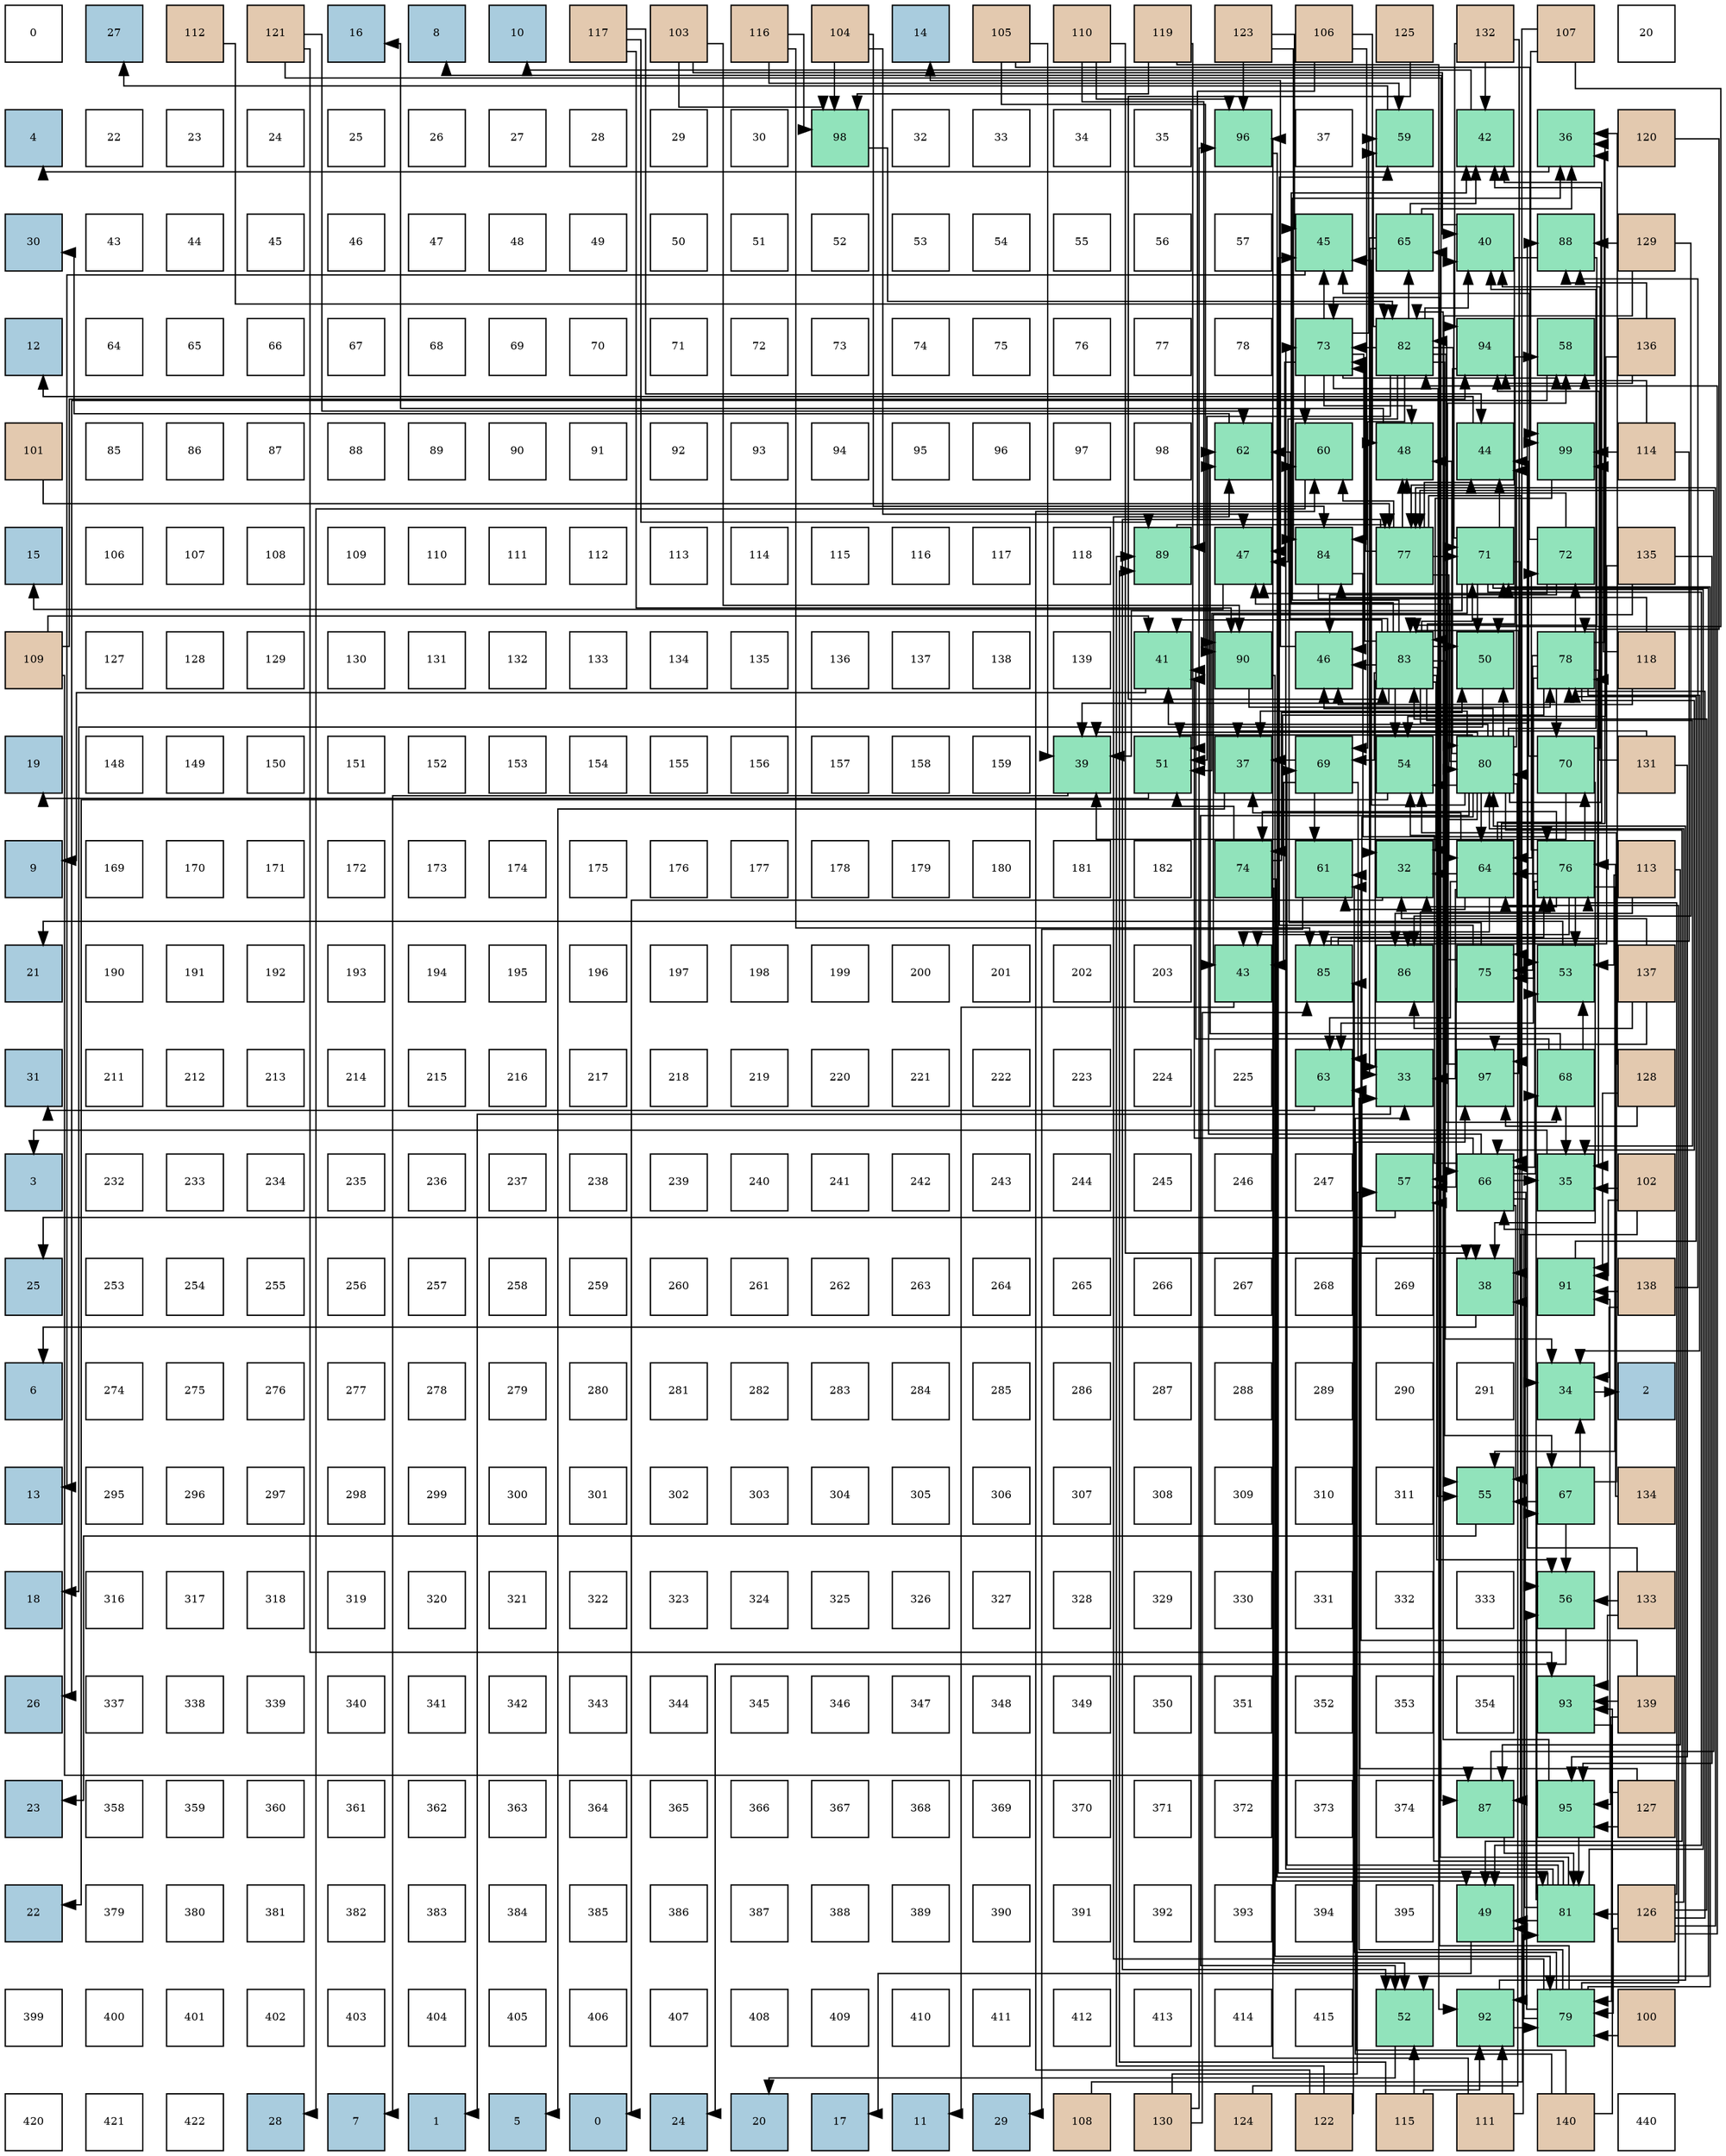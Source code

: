 digraph layout{
 rankdir=TB;
 splines=ortho;
 node [style=filled shape=square fixedsize=true width=0.6];
0[label="0", fontsize=8, fillcolor="#ffffff"];
1[label="27", fontsize=8, fillcolor="#a9ccde"];
2[label="112", fontsize=8, fillcolor="#e3c9af"];
3[label="121", fontsize=8, fillcolor="#e3c9af"];
4[label="16", fontsize=8, fillcolor="#a9ccde"];
5[label="8", fontsize=8, fillcolor="#a9ccde"];
6[label="10", fontsize=8, fillcolor="#a9ccde"];
7[label="117", fontsize=8, fillcolor="#e3c9af"];
8[label="103", fontsize=8, fillcolor="#e3c9af"];
9[label="116", fontsize=8, fillcolor="#e3c9af"];
10[label="104", fontsize=8, fillcolor="#e3c9af"];
11[label="14", fontsize=8, fillcolor="#a9ccde"];
12[label="105", fontsize=8, fillcolor="#e3c9af"];
13[label="110", fontsize=8, fillcolor="#e3c9af"];
14[label="119", fontsize=8, fillcolor="#e3c9af"];
15[label="123", fontsize=8, fillcolor="#e3c9af"];
16[label="106", fontsize=8, fillcolor="#e3c9af"];
17[label="125", fontsize=8, fillcolor="#e3c9af"];
18[label="132", fontsize=8, fillcolor="#e3c9af"];
19[label="107", fontsize=8, fillcolor="#e3c9af"];
20[label="20", fontsize=8, fillcolor="#ffffff"];
21[label="4", fontsize=8, fillcolor="#a9ccde"];
22[label="22", fontsize=8, fillcolor="#ffffff"];
23[label="23", fontsize=8, fillcolor="#ffffff"];
24[label="24", fontsize=8, fillcolor="#ffffff"];
25[label="25", fontsize=8, fillcolor="#ffffff"];
26[label="26", fontsize=8, fillcolor="#ffffff"];
27[label="27", fontsize=8, fillcolor="#ffffff"];
28[label="28", fontsize=8, fillcolor="#ffffff"];
29[label="29", fontsize=8, fillcolor="#ffffff"];
30[label="30", fontsize=8, fillcolor="#ffffff"];
31[label="98", fontsize=8, fillcolor="#91e3bb"];
32[label="32", fontsize=8, fillcolor="#ffffff"];
33[label="33", fontsize=8, fillcolor="#ffffff"];
34[label="34", fontsize=8, fillcolor="#ffffff"];
35[label="35", fontsize=8, fillcolor="#ffffff"];
36[label="96", fontsize=8, fillcolor="#91e3bb"];
37[label="37", fontsize=8, fillcolor="#ffffff"];
38[label="59", fontsize=8, fillcolor="#91e3bb"];
39[label="42", fontsize=8, fillcolor="#91e3bb"];
40[label="36", fontsize=8, fillcolor="#91e3bb"];
41[label="120", fontsize=8, fillcolor="#e3c9af"];
42[label="30", fontsize=8, fillcolor="#a9ccde"];
43[label="43", fontsize=8, fillcolor="#ffffff"];
44[label="44", fontsize=8, fillcolor="#ffffff"];
45[label="45", fontsize=8, fillcolor="#ffffff"];
46[label="46", fontsize=8, fillcolor="#ffffff"];
47[label="47", fontsize=8, fillcolor="#ffffff"];
48[label="48", fontsize=8, fillcolor="#ffffff"];
49[label="49", fontsize=8, fillcolor="#ffffff"];
50[label="50", fontsize=8, fillcolor="#ffffff"];
51[label="51", fontsize=8, fillcolor="#ffffff"];
52[label="52", fontsize=8, fillcolor="#ffffff"];
53[label="53", fontsize=8, fillcolor="#ffffff"];
54[label="54", fontsize=8, fillcolor="#ffffff"];
55[label="55", fontsize=8, fillcolor="#ffffff"];
56[label="56", fontsize=8, fillcolor="#ffffff"];
57[label="57", fontsize=8, fillcolor="#ffffff"];
58[label="45", fontsize=8, fillcolor="#91e3bb"];
59[label="65", fontsize=8, fillcolor="#91e3bb"];
60[label="40", fontsize=8, fillcolor="#91e3bb"];
61[label="88", fontsize=8, fillcolor="#91e3bb"];
62[label="129", fontsize=8, fillcolor="#e3c9af"];
63[label="12", fontsize=8, fillcolor="#a9ccde"];
64[label="64", fontsize=8, fillcolor="#ffffff"];
65[label="65", fontsize=8, fillcolor="#ffffff"];
66[label="66", fontsize=8, fillcolor="#ffffff"];
67[label="67", fontsize=8, fillcolor="#ffffff"];
68[label="68", fontsize=8, fillcolor="#ffffff"];
69[label="69", fontsize=8, fillcolor="#ffffff"];
70[label="70", fontsize=8, fillcolor="#ffffff"];
71[label="71", fontsize=8, fillcolor="#ffffff"];
72[label="72", fontsize=8, fillcolor="#ffffff"];
73[label="73", fontsize=8, fillcolor="#ffffff"];
74[label="74", fontsize=8, fillcolor="#ffffff"];
75[label="75", fontsize=8, fillcolor="#ffffff"];
76[label="76", fontsize=8, fillcolor="#ffffff"];
77[label="77", fontsize=8, fillcolor="#ffffff"];
78[label="78", fontsize=8, fillcolor="#ffffff"];
79[label="73", fontsize=8, fillcolor="#91e3bb"];
80[label="82", fontsize=8, fillcolor="#91e3bb"];
81[label="94", fontsize=8, fillcolor="#91e3bb"];
82[label="58", fontsize=8, fillcolor="#91e3bb"];
83[label="136", fontsize=8, fillcolor="#e3c9af"];
84[label="101", fontsize=8, fillcolor="#e3c9af"];
85[label="85", fontsize=8, fillcolor="#ffffff"];
86[label="86", fontsize=8, fillcolor="#ffffff"];
87[label="87", fontsize=8, fillcolor="#ffffff"];
88[label="88", fontsize=8, fillcolor="#ffffff"];
89[label="89", fontsize=8, fillcolor="#ffffff"];
90[label="90", fontsize=8, fillcolor="#ffffff"];
91[label="91", fontsize=8, fillcolor="#ffffff"];
92[label="92", fontsize=8, fillcolor="#ffffff"];
93[label="93", fontsize=8, fillcolor="#ffffff"];
94[label="94", fontsize=8, fillcolor="#ffffff"];
95[label="95", fontsize=8, fillcolor="#ffffff"];
96[label="96", fontsize=8, fillcolor="#ffffff"];
97[label="97", fontsize=8, fillcolor="#ffffff"];
98[label="98", fontsize=8, fillcolor="#ffffff"];
99[label="62", fontsize=8, fillcolor="#91e3bb"];
100[label="60", fontsize=8, fillcolor="#91e3bb"];
101[label="48", fontsize=8, fillcolor="#91e3bb"];
102[label="44", fontsize=8, fillcolor="#91e3bb"];
103[label="99", fontsize=8, fillcolor="#91e3bb"];
104[label="114", fontsize=8, fillcolor="#e3c9af"];
105[label="15", fontsize=8, fillcolor="#a9ccde"];
106[label="106", fontsize=8, fillcolor="#ffffff"];
107[label="107", fontsize=8, fillcolor="#ffffff"];
108[label="108", fontsize=8, fillcolor="#ffffff"];
109[label="109", fontsize=8, fillcolor="#ffffff"];
110[label="110", fontsize=8, fillcolor="#ffffff"];
111[label="111", fontsize=8, fillcolor="#ffffff"];
112[label="112", fontsize=8, fillcolor="#ffffff"];
113[label="113", fontsize=8, fillcolor="#ffffff"];
114[label="114", fontsize=8, fillcolor="#ffffff"];
115[label="115", fontsize=8, fillcolor="#ffffff"];
116[label="116", fontsize=8, fillcolor="#ffffff"];
117[label="117", fontsize=8, fillcolor="#ffffff"];
118[label="118", fontsize=8, fillcolor="#ffffff"];
119[label="89", fontsize=8, fillcolor="#91e3bb"];
120[label="47", fontsize=8, fillcolor="#91e3bb"];
121[label="84", fontsize=8, fillcolor="#91e3bb"];
122[label="77", fontsize=8, fillcolor="#91e3bb"];
123[label="71", fontsize=8, fillcolor="#91e3bb"];
124[label="72", fontsize=8, fillcolor="#91e3bb"];
125[label="135", fontsize=8, fillcolor="#e3c9af"];
126[label="109", fontsize=8, fillcolor="#e3c9af"];
127[label="127", fontsize=8, fillcolor="#ffffff"];
128[label="128", fontsize=8, fillcolor="#ffffff"];
129[label="129", fontsize=8, fillcolor="#ffffff"];
130[label="130", fontsize=8, fillcolor="#ffffff"];
131[label="131", fontsize=8, fillcolor="#ffffff"];
132[label="132", fontsize=8, fillcolor="#ffffff"];
133[label="133", fontsize=8, fillcolor="#ffffff"];
134[label="134", fontsize=8, fillcolor="#ffffff"];
135[label="135", fontsize=8, fillcolor="#ffffff"];
136[label="136", fontsize=8, fillcolor="#ffffff"];
137[label="137", fontsize=8, fillcolor="#ffffff"];
138[label="138", fontsize=8, fillcolor="#ffffff"];
139[label="139", fontsize=8, fillcolor="#ffffff"];
140[label="41", fontsize=8, fillcolor="#91e3bb"];
141[label="90", fontsize=8, fillcolor="#91e3bb"];
142[label="46", fontsize=8, fillcolor="#91e3bb"];
143[label="83", fontsize=8, fillcolor="#91e3bb"];
144[label="50", fontsize=8, fillcolor="#91e3bb"];
145[label="78", fontsize=8, fillcolor="#91e3bb"];
146[label="118", fontsize=8, fillcolor="#e3c9af"];
147[label="19", fontsize=8, fillcolor="#a9ccde"];
148[label="148", fontsize=8, fillcolor="#ffffff"];
149[label="149", fontsize=8, fillcolor="#ffffff"];
150[label="150", fontsize=8, fillcolor="#ffffff"];
151[label="151", fontsize=8, fillcolor="#ffffff"];
152[label="152", fontsize=8, fillcolor="#ffffff"];
153[label="153", fontsize=8, fillcolor="#ffffff"];
154[label="154", fontsize=8, fillcolor="#ffffff"];
155[label="155", fontsize=8, fillcolor="#ffffff"];
156[label="156", fontsize=8, fillcolor="#ffffff"];
157[label="157", fontsize=8, fillcolor="#ffffff"];
158[label="158", fontsize=8, fillcolor="#ffffff"];
159[label="159", fontsize=8, fillcolor="#ffffff"];
160[label="39", fontsize=8, fillcolor="#91e3bb"];
161[label="51", fontsize=8, fillcolor="#91e3bb"];
162[label="37", fontsize=8, fillcolor="#91e3bb"];
163[label="69", fontsize=8, fillcolor="#91e3bb"];
164[label="54", fontsize=8, fillcolor="#91e3bb"];
165[label="80", fontsize=8, fillcolor="#91e3bb"];
166[label="70", fontsize=8, fillcolor="#91e3bb"];
167[label="131", fontsize=8, fillcolor="#e3c9af"];
168[label="9", fontsize=8, fillcolor="#a9ccde"];
169[label="169", fontsize=8, fillcolor="#ffffff"];
170[label="170", fontsize=8, fillcolor="#ffffff"];
171[label="171", fontsize=8, fillcolor="#ffffff"];
172[label="172", fontsize=8, fillcolor="#ffffff"];
173[label="173", fontsize=8, fillcolor="#ffffff"];
174[label="174", fontsize=8, fillcolor="#ffffff"];
175[label="175", fontsize=8, fillcolor="#ffffff"];
176[label="176", fontsize=8, fillcolor="#ffffff"];
177[label="177", fontsize=8, fillcolor="#ffffff"];
178[label="178", fontsize=8, fillcolor="#ffffff"];
179[label="179", fontsize=8, fillcolor="#ffffff"];
180[label="180", fontsize=8, fillcolor="#ffffff"];
181[label="181", fontsize=8, fillcolor="#ffffff"];
182[label="182", fontsize=8, fillcolor="#ffffff"];
183[label="74", fontsize=8, fillcolor="#91e3bb"];
184[label="61", fontsize=8, fillcolor="#91e3bb"];
185[label="32", fontsize=8, fillcolor="#91e3bb"];
186[label="64", fontsize=8, fillcolor="#91e3bb"];
187[label="76", fontsize=8, fillcolor="#91e3bb"];
188[label="113", fontsize=8, fillcolor="#e3c9af"];
189[label="21", fontsize=8, fillcolor="#a9ccde"];
190[label="190", fontsize=8, fillcolor="#ffffff"];
191[label="191", fontsize=8, fillcolor="#ffffff"];
192[label="192", fontsize=8, fillcolor="#ffffff"];
193[label="193", fontsize=8, fillcolor="#ffffff"];
194[label="194", fontsize=8, fillcolor="#ffffff"];
195[label="195", fontsize=8, fillcolor="#ffffff"];
196[label="196", fontsize=8, fillcolor="#ffffff"];
197[label="197", fontsize=8, fillcolor="#ffffff"];
198[label="198", fontsize=8, fillcolor="#ffffff"];
199[label="199", fontsize=8, fillcolor="#ffffff"];
200[label="200", fontsize=8, fillcolor="#ffffff"];
201[label="201", fontsize=8, fillcolor="#ffffff"];
202[label="202", fontsize=8, fillcolor="#ffffff"];
203[label="203", fontsize=8, fillcolor="#ffffff"];
204[label="43", fontsize=8, fillcolor="#91e3bb"];
205[label="85", fontsize=8, fillcolor="#91e3bb"];
206[label="86", fontsize=8, fillcolor="#91e3bb"];
207[label="75", fontsize=8, fillcolor="#91e3bb"];
208[label="53", fontsize=8, fillcolor="#91e3bb"];
209[label="137", fontsize=8, fillcolor="#e3c9af"];
210[label="31", fontsize=8, fillcolor="#a9ccde"];
211[label="211", fontsize=8, fillcolor="#ffffff"];
212[label="212", fontsize=8, fillcolor="#ffffff"];
213[label="213", fontsize=8, fillcolor="#ffffff"];
214[label="214", fontsize=8, fillcolor="#ffffff"];
215[label="215", fontsize=8, fillcolor="#ffffff"];
216[label="216", fontsize=8, fillcolor="#ffffff"];
217[label="217", fontsize=8, fillcolor="#ffffff"];
218[label="218", fontsize=8, fillcolor="#ffffff"];
219[label="219", fontsize=8, fillcolor="#ffffff"];
220[label="220", fontsize=8, fillcolor="#ffffff"];
221[label="221", fontsize=8, fillcolor="#ffffff"];
222[label="222", fontsize=8, fillcolor="#ffffff"];
223[label="223", fontsize=8, fillcolor="#ffffff"];
224[label="224", fontsize=8, fillcolor="#ffffff"];
225[label="225", fontsize=8, fillcolor="#ffffff"];
226[label="63", fontsize=8, fillcolor="#91e3bb"];
227[label="33", fontsize=8, fillcolor="#91e3bb"];
228[label="97", fontsize=8, fillcolor="#91e3bb"];
229[label="68", fontsize=8, fillcolor="#91e3bb"];
230[label="128", fontsize=8, fillcolor="#e3c9af"];
231[label="3", fontsize=8, fillcolor="#a9ccde"];
232[label="232", fontsize=8, fillcolor="#ffffff"];
233[label="233", fontsize=8, fillcolor="#ffffff"];
234[label="234", fontsize=8, fillcolor="#ffffff"];
235[label="235", fontsize=8, fillcolor="#ffffff"];
236[label="236", fontsize=8, fillcolor="#ffffff"];
237[label="237", fontsize=8, fillcolor="#ffffff"];
238[label="238", fontsize=8, fillcolor="#ffffff"];
239[label="239", fontsize=8, fillcolor="#ffffff"];
240[label="240", fontsize=8, fillcolor="#ffffff"];
241[label="241", fontsize=8, fillcolor="#ffffff"];
242[label="242", fontsize=8, fillcolor="#ffffff"];
243[label="243", fontsize=8, fillcolor="#ffffff"];
244[label="244", fontsize=8, fillcolor="#ffffff"];
245[label="245", fontsize=8, fillcolor="#ffffff"];
246[label="246", fontsize=8, fillcolor="#ffffff"];
247[label="247", fontsize=8, fillcolor="#ffffff"];
248[label="57", fontsize=8, fillcolor="#91e3bb"];
249[label="66", fontsize=8, fillcolor="#91e3bb"];
250[label="35", fontsize=8, fillcolor="#91e3bb"];
251[label="102", fontsize=8, fillcolor="#e3c9af"];
252[label="25", fontsize=8, fillcolor="#a9ccde"];
253[label="253", fontsize=8, fillcolor="#ffffff"];
254[label="254", fontsize=8, fillcolor="#ffffff"];
255[label="255", fontsize=8, fillcolor="#ffffff"];
256[label="256", fontsize=8, fillcolor="#ffffff"];
257[label="257", fontsize=8, fillcolor="#ffffff"];
258[label="258", fontsize=8, fillcolor="#ffffff"];
259[label="259", fontsize=8, fillcolor="#ffffff"];
260[label="260", fontsize=8, fillcolor="#ffffff"];
261[label="261", fontsize=8, fillcolor="#ffffff"];
262[label="262", fontsize=8, fillcolor="#ffffff"];
263[label="263", fontsize=8, fillcolor="#ffffff"];
264[label="264", fontsize=8, fillcolor="#ffffff"];
265[label="265", fontsize=8, fillcolor="#ffffff"];
266[label="266", fontsize=8, fillcolor="#ffffff"];
267[label="267", fontsize=8, fillcolor="#ffffff"];
268[label="268", fontsize=8, fillcolor="#ffffff"];
269[label="269", fontsize=8, fillcolor="#ffffff"];
270[label="38", fontsize=8, fillcolor="#91e3bb"];
271[label="91", fontsize=8, fillcolor="#91e3bb"];
272[label="138", fontsize=8, fillcolor="#e3c9af"];
273[label="6", fontsize=8, fillcolor="#a9ccde"];
274[label="274", fontsize=8, fillcolor="#ffffff"];
275[label="275", fontsize=8, fillcolor="#ffffff"];
276[label="276", fontsize=8, fillcolor="#ffffff"];
277[label="277", fontsize=8, fillcolor="#ffffff"];
278[label="278", fontsize=8, fillcolor="#ffffff"];
279[label="279", fontsize=8, fillcolor="#ffffff"];
280[label="280", fontsize=8, fillcolor="#ffffff"];
281[label="281", fontsize=8, fillcolor="#ffffff"];
282[label="282", fontsize=8, fillcolor="#ffffff"];
283[label="283", fontsize=8, fillcolor="#ffffff"];
284[label="284", fontsize=8, fillcolor="#ffffff"];
285[label="285", fontsize=8, fillcolor="#ffffff"];
286[label="286", fontsize=8, fillcolor="#ffffff"];
287[label="287", fontsize=8, fillcolor="#ffffff"];
288[label="288", fontsize=8, fillcolor="#ffffff"];
289[label="289", fontsize=8, fillcolor="#ffffff"];
290[label="290", fontsize=8, fillcolor="#ffffff"];
291[label="291", fontsize=8, fillcolor="#ffffff"];
292[label="34", fontsize=8, fillcolor="#91e3bb"];
293[label="2", fontsize=8, fillcolor="#a9ccde"];
294[label="13", fontsize=8, fillcolor="#a9ccde"];
295[label="295", fontsize=8, fillcolor="#ffffff"];
296[label="296", fontsize=8, fillcolor="#ffffff"];
297[label="297", fontsize=8, fillcolor="#ffffff"];
298[label="298", fontsize=8, fillcolor="#ffffff"];
299[label="299", fontsize=8, fillcolor="#ffffff"];
300[label="300", fontsize=8, fillcolor="#ffffff"];
301[label="301", fontsize=8, fillcolor="#ffffff"];
302[label="302", fontsize=8, fillcolor="#ffffff"];
303[label="303", fontsize=8, fillcolor="#ffffff"];
304[label="304", fontsize=8, fillcolor="#ffffff"];
305[label="305", fontsize=8, fillcolor="#ffffff"];
306[label="306", fontsize=8, fillcolor="#ffffff"];
307[label="307", fontsize=8, fillcolor="#ffffff"];
308[label="308", fontsize=8, fillcolor="#ffffff"];
309[label="309", fontsize=8, fillcolor="#ffffff"];
310[label="310", fontsize=8, fillcolor="#ffffff"];
311[label="311", fontsize=8, fillcolor="#ffffff"];
312[label="55", fontsize=8, fillcolor="#91e3bb"];
313[label="67", fontsize=8, fillcolor="#91e3bb"];
314[label="134", fontsize=8, fillcolor="#e3c9af"];
315[label="18", fontsize=8, fillcolor="#a9ccde"];
316[label="316", fontsize=8, fillcolor="#ffffff"];
317[label="317", fontsize=8, fillcolor="#ffffff"];
318[label="318", fontsize=8, fillcolor="#ffffff"];
319[label="319", fontsize=8, fillcolor="#ffffff"];
320[label="320", fontsize=8, fillcolor="#ffffff"];
321[label="321", fontsize=8, fillcolor="#ffffff"];
322[label="322", fontsize=8, fillcolor="#ffffff"];
323[label="323", fontsize=8, fillcolor="#ffffff"];
324[label="324", fontsize=8, fillcolor="#ffffff"];
325[label="325", fontsize=8, fillcolor="#ffffff"];
326[label="326", fontsize=8, fillcolor="#ffffff"];
327[label="327", fontsize=8, fillcolor="#ffffff"];
328[label="328", fontsize=8, fillcolor="#ffffff"];
329[label="329", fontsize=8, fillcolor="#ffffff"];
330[label="330", fontsize=8, fillcolor="#ffffff"];
331[label="331", fontsize=8, fillcolor="#ffffff"];
332[label="332", fontsize=8, fillcolor="#ffffff"];
333[label="333", fontsize=8, fillcolor="#ffffff"];
334[label="56", fontsize=8, fillcolor="#91e3bb"];
335[label="133", fontsize=8, fillcolor="#e3c9af"];
336[label="26", fontsize=8, fillcolor="#a9ccde"];
337[label="337", fontsize=8, fillcolor="#ffffff"];
338[label="338", fontsize=8, fillcolor="#ffffff"];
339[label="339", fontsize=8, fillcolor="#ffffff"];
340[label="340", fontsize=8, fillcolor="#ffffff"];
341[label="341", fontsize=8, fillcolor="#ffffff"];
342[label="342", fontsize=8, fillcolor="#ffffff"];
343[label="343", fontsize=8, fillcolor="#ffffff"];
344[label="344", fontsize=8, fillcolor="#ffffff"];
345[label="345", fontsize=8, fillcolor="#ffffff"];
346[label="346", fontsize=8, fillcolor="#ffffff"];
347[label="347", fontsize=8, fillcolor="#ffffff"];
348[label="348", fontsize=8, fillcolor="#ffffff"];
349[label="349", fontsize=8, fillcolor="#ffffff"];
350[label="350", fontsize=8, fillcolor="#ffffff"];
351[label="351", fontsize=8, fillcolor="#ffffff"];
352[label="352", fontsize=8, fillcolor="#ffffff"];
353[label="353", fontsize=8, fillcolor="#ffffff"];
354[label="354", fontsize=8, fillcolor="#ffffff"];
355[label="93", fontsize=8, fillcolor="#91e3bb"];
356[label="139", fontsize=8, fillcolor="#e3c9af"];
357[label="23", fontsize=8, fillcolor="#a9ccde"];
358[label="358", fontsize=8, fillcolor="#ffffff"];
359[label="359", fontsize=8, fillcolor="#ffffff"];
360[label="360", fontsize=8, fillcolor="#ffffff"];
361[label="361", fontsize=8, fillcolor="#ffffff"];
362[label="362", fontsize=8, fillcolor="#ffffff"];
363[label="363", fontsize=8, fillcolor="#ffffff"];
364[label="364", fontsize=8, fillcolor="#ffffff"];
365[label="365", fontsize=8, fillcolor="#ffffff"];
366[label="366", fontsize=8, fillcolor="#ffffff"];
367[label="367", fontsize=8, fillcolor="#ffffff"];
368[label="368", fontsize=8, fillcolor="#ffffff"];
369[label="369", fontsize=8, fillcolor="#ffffff"];
370[label="370", fontsize=8, fillcolor="#ffffff"];
371[label="371", fontsize=8, fillcolor="#ffffff"];
372[label="372", fontsize=8, fillcolor="#ffffff"];
373[label="373", fontsize=8, fillcolor="#ffffff"];
374[label="374", fontsize=8, fillcolor="#ffffff"];
375[label="87", fontsize=8, fillcolor="#91e3bb"];
376[label="95", fontsize=8, fillcolor="#91e3bb"];
377[label="127", fontsize=8, fillcolor="#e3c9af"];
378[label="22", fontsize=8, fillcolor="#a9ccde"];
379[label="379", fontsize=8, fillcolor="#ffffff"];
380[label="380", fontsize=8, fillcolor="#ffffff"];
381[label="381", fontsize=8, fillcolor="#ffffff"];
382[label="382", fontsize=8, fillcolor="#ffffff"];
383[label="383", fontsize=8, fillcolor="#ffffff"];
384[label="384", fontsize=8, fillcolor="#ffffff"];
385[label="385", fontsize=8, fillcolor="#ffffff"];
386[label="386", fontsize=8, fillcolor="#ffffff"];
387[label="387", fontsize=8, fillcolor="#ffffff"];
388[label="388", fontsize=8, fillcolor="#ffffff"];
389[label="389", fontsize=8, fillcolor="#ffffff"];
390[label="390", fontsize=8, fillcolor="#ffffff"];
391[label="391", fontsize=8, fillcolor="#ffffff"];
392[label="392", fontsize=8, fillcolor="#ffffff"];
393[label="393", fontsize=8, fillcolor="#ffffff"];
394[label="394", fontsize=8, fillcolor="#ffffff"];
395[label="395", fontsize=8, fillcolor="#ffffff"];
396[label="49", fontsize=8, fillcolor="#91e3bb"];
397[label="81", fontsize=8, fillcolor="#91e3bb"];
398[label="126", fontsize=8, fillcolor="#e3c9af"];
399[label="399", fontsize=8, fillcolor="#ffffff"];
400[label="400", fontsize=8, fillcolor="#ffffff"];
401[label="401", fontsize=8, fillcolor="#ffffff"];
402[label="402", fontsize=8, fillcolor="#ffffff"];
403[label="403", fontsize=8, fillcolor="#ffffff"];
404[label="404", fontsize=8, fillcolor="#ffffff"];
405[label="405", fontsize=8, fillcolor="#ffffff"];
406[label="406", fontsize=8, fillcolor="#ffffff"];
407[label="407", fontsize=8, fillcolor="#ffffff"];
408[label="408", fontsize=8, fillcolor="#ffffff"];
409[label="409", fontsize=8, fillcolor="#ffffff"];
410[label="410", fontsize=8, fillcolor="#ffffff"];
411[label="411", fontsize=8, fillcolor="#ffffff"];
412[label="412", fontsize=8, fillcolor="#ffffff"];
413[label="413", fontsize=8, fillcolor="#ffffff"];
414[label="414", fontsize=8, fillcolor="#ffffff"];
415[label="415", fontsize=8, fillcolor="#ffffff"];
416[label="52", fontsize=8, fillcolor="#91e3bb"];
417[label="92", fontsize=8, fillcolor="#91e3bb"];
418[label="79", fontsize=8, fillcolor="#91e3bb"];
419[label="100", fontsize=8, fillcolor="#e3c9af"];
420[label="420", fontsize=8, fillcolor="#ffffff"];
421[label="421", fontsize=8, fillcolor="#ffffff"];
422[label="422", fontsize=8, fillcolor="#ffffff"];
423[label="28", fontsize=8, fillcolor="#a9ccde"];
424[label="7", fontsize=8, fillcolor="#a9ccde"];
425[label="1", fontsize=8, fillcolor="#a9ccde"];
426[label="5", fontsize=8, fillcolor="#a9ccde"];
427[label="0", fontsize=8, fillcolor="#a9ccde"];
428[label="24", fontsize=8, fillcolor="#a9ccde"];
429[label="20", fontsize=8, fillcolor="#a9ccde"];
430[label="17", fontsize=8, fillcolor="#a9ccde"];
431[label="11", fontsize=8, fillcolor="#a9ccde"];
432[label="29", fontsize=8, fillcolor="#a9ccde"];
433[label="108", fontsize=8, fillcolor="#e3c9af"];
434[label="130", fontsize=8, fillcolor="#e3c9af"];
435[label="124", fontsize=8, fillcolor="#e3c9af"];
436[label="122", fontsize=8, fillcolor="#e3c9af"];
437[label="115", fontsize=8, fillcolor="#e3c9af"];
438[label="111", fontsize=8, fillcolor="#e3c9af"];
439[label="140", fontsize=8, fillcolor="#e3c9af"];
440[label="440", fontsize=8, fillcolor="#ffffff"];
edge [constraint=false, style=vis];185 -> 427;
227 -> 425;
292 -> 293;
250 -> 231;
40 -> 21;
162 -> 426;
270 -> 273;
160 -> 424;
60 -> 5;
140 -> 168;
39 -> 6;
204 -> 431;
102 -> 63;
58 -> 294;
142 -> 11;
120 -> 105;
101 -> 4;
396 -> 430;
144 -> 315;
161 -> 147;
416 -> 429;
208 -> 189;
164 -> 378;
312 -> 357;
334 -> 428;
248 -> 252;
82 -> 336;
38 -> 1;
100 -> 423;
184 -> 432;
99 -> 42;
226 -> 210;
186 -> 185;
186 -> 227;
186 -> 40;
186 -> 162;
186 -> 39;
186 -> 204;
186 -> 184;
186 -> 226;
59 -> 185;
59 -> 227;
59 -> 40;
59 -> 39;
249 -> 292;
249 -> 250;
249 -> 140;
249 -> 208;
249 -> 164;
249 -> 312;
249 -> 334;
249 -> 99;
313 -> 292;
313 -> 164;
313 -> 312;
313 -> 334;
229 -> 250;
229 -> 140;
229 -> 208;
229 -> 99;
163 -> 162;
163 -> 204;
163 -> 184;
163 -> 226;
166 -> 270;
166 -> 160;
166 -> 60;
166 -> 102;
123 -> 270;
123 -> 160;
123 -> 60;
123 -> 102;
123 -> 396;
123 -> 144;
123 -> 161;
123 -> 416;
124 -> 58;
124 -> 142;
124 -> 120;
124 -> 101;
79 -> 58;
79 -> 142;
79 -> 120;
79 -> 101;
79 -> 248;
79 -> 82;
79 -> 38;
79 -> 100;
183 -> 396;
183 -> 144;
183 -> 161;
183 -> 416;
207 -> 248;
207 -> 82;
207 -> 38;
207 -> 100;
187 -> 185;
187 -> 204;
187 -> 208;
187 -> 312;
187 -> 186;
187 -> 249;
187 -> 166;
187 -> 124;
187 -> 183;
187 -> 207;
122 -> 102;
122 -> 101;
122 -> 416;
122 -> 100;
122 -> 186;
122 -> 249;
122 -> 123;
122 -> 79;
145 -> 292;
145 -> 250;
145 -> 40;
145 -> 226;
145 -> 186;
145 -> 249;
145 -> 166;
145 -> 124;
145 -> 183;
145 -> 207;
418 -> 227;
418 -> 334;
418 -> 184;
418 -> 99;
418 -> 186;
418 -> 249;
418 -> 123;
418 -> 79;
165 -> 162;
165 -> 270;
165 -> 160;
165 -> 60;
165 -> 140;
165 -> 39;
165 -> 102;
165 -> 58;
165 -> 142;
165 -> 120;
165 -> 101;
165 -> 396;
165 -> 144;
165 -> 161;
165 -> 416;
165 -> 164;
165 -> 186;
165 -> 249;
165 -> 207;
397 -> 270;
397 -> 58;
397 -> 396;
397 -> 248;
397 -> 59;
397 -> 313;
397 -> 229;
397 -> 163;
397 -> 123;
397 -> 79;
80 -> 60;
80 -> 120;
80 -> 161;
80 -> 38;
80 -> 59;
80 -> 313;
80 -> 229;
80 -> 163;
80 -> 123;
80 -> 79;
143 -> 185;
143 -> 227;
143 -> 292;
143 -> 250;
143 -> 40;
143 -> 160;
143 -> 140;
143 -> 39;
143 -> 142;
143 -> 144;
143 -> 208;
143 -> 164;
143 -> 312;
143 -> 334;
143 -> 82;
143 -> 99;
143 -> 163;
143 -> 123;
143 -> 79;
121 -> 187;
121 -> 165;
205 -> 187;
205 -> 145;
206 -> 187;
375 -> 122;
375 -> 397;
61 -> 122;
61 -> 143;
119 -> 122;
141 -> 145;
141 -> 418;
271 -> 145;
417 -> 418;
417 -> 165;
355 -> 418;
81 -> 165;
376 -> 397;
376 -> 80;
36 -> 397;
228 -> 80;
228 -> 143;
31 -> 80;
103 -> 143;
419 -> 418;
84 -> 122;
251 -> 250;
251 -> 375;
251 -> 271;
8 -> 60;
8 -> 141;
8 -> 31;
10 -> 120;
10 -> 121;
10 -> 31;
12 -> 160;
12 -> 141;
12 -> 103;
16 -> 101;
16 -> 121;
16 -> 119;
19 -> 144;
19 -> 417;
19 -> 103;
433 -> 397;
126 -> 140;
126 -> 375;
126 -> 81;
13 -> 270;
13 -> 141;
13 -> 36;
438 -> 396;
438 -> 417;
438 -> 36;
2 -> 80;
188 -> 208;
188 -> 206;
188 -> 375;
104 -> 82;
104 -> 205;
104 -> 103;
437 -> 416;
437 -> 119;
437 -> 417;
9 -> 38;
9 -> 205;
9 -> 31;
7 -> 102;
7 -> 119;
7 -> 141;
146 -> 142;
146 -> 121;
146 -> 103;
14 -> 161;
14 -> 417;
14 -> 31;
41 -> 145;
3 -> 99;
3 -> 375;
3 -> 355;
436 -> 100;
436 -> 205;
436 -> 119;
15 -> 58;
15 -> 121;
15 -> 36;
435 -> 165;
17 -> 143;
398 -> 187;
398 -> 122;
398 -> 145;
398 -> 418;
398 -> 165;
398 -> 397;
398 -> 80;
398 -> 143;
377 -> 226;
377 -> 271;
377 -> 376;
230 -> 40;
230 -> 271;
230 -> 228;
62 -> 312;
62 -> 206;
62 -> 61;
434 -> 248;
434 -> 205;
434 -> 36;
167 -> 162;
167 -> 81;
167 -> 376;
18 -> 39;
18 -> 81;
18 -> 228;
335 -> 334;
335 -> 61;
335 -> 355;
314 -> 187;
125 -> 204;
125 -> 206;
125 -> 376;
83 -> 164;
83 -> 61;
83 -> 81;
209 -> 185;
209 -> 206;
209 -> 228;
272 -> 292;
272 -> 61;
272 -> 271;
356 -> 184;
356 -> 355;
356 -> 376;
439 -> 227;
439 -> 355;
439 -> 228;
edge [constraint=true, style=invis];
0 -> 21 -> 42 -> 63 -> 84 -> 105 -> 126 -> 147 -> 168 -> 189 -> 210 -> 231 -> 252 -> 273 -> 294 -> 315 -> 336 -> 357 -> 378 -> 399 -> 420;
1 -> 22 -> 43 -> 64 -> 85 -> 106 -> 127 -> 148 -> 169 -> 190 -> 211 -> 232 -> 253 -> 274 -> 295 -> 316 -> 337 -> 358 -> 379 -> 400 -> 421;
2 -> 23 -> 44 -> 65 -> 86 -> 107 -> 128 -> 149 -> 170 -> 191 -> 212 -> 233 -> 254 -> 275 -> 296 -> 317 -> 338 -> 359 -> 380 -> 401 -> 422;
3 -> 24 -> 45 -> 66 -> 87 -> 108 -> 129 -> 150 -> 171 -> 192 -> 213 -> 234 -> 255 -> 276 -> 297 -> 318 -> 339 -> 360 -> 381 -> 402 -> 423;
4 -> 25 -> 46 -> 67 -> 88 -> 109 -> 130 -> 151 -> 172 -> 193 -> 214 -> 235 -> 256 -> 277 -> 298 -> 319 -> 340 -> 361 -> 382 -> 403 -> 424;
5 -> 26 -> 47 -> 68 -> 89 -> 110 -> 131 -> 152 -> 173 -> 194 -> 215 -> 236 -> 257 -> 278 -> 299 -> 320 -> 341 -> 362 -> 383 -> 404 -> 425;
6 -> 27 -> 48 -> 69 -> 90 -> 111 -> 132 -> 153 -> 174 -> 195 -> 216 -> 237 -> 258 -> 279 -> 300 -> 321 -> 342 -> 363 -> 384 -> 405 -> 426;
7 -> 28 -> 49 -> 70 -> 91 -> 112 -> 133 -> 154 -> 175 -> 196 -> 217 -> 238 -> 259 -> 280 -> 301 -> 322 -> 343 -> 364 -> 385 -> 406 -> 427;
8 -> 29 -> 50 -> 71 -> 92 -> 113 -> 134 -> 155 -> 176 -> 197 -> 218 -> 239 -> 260 -> 281 -> 302 -> 323 -> 344 -> 365 -> 386 -> 407 -> 428;
9 -> 30 -> 51 -> 72 -> 93 -> 114 -> 135 -> 156 -> 177 -> 198 -> 219 -> 240 -> 261 -> 282 -> 303 -> 324 -> 345 -> 366 -> 387 -> 408 -> 429;
10 -> 31 -> 52 -> 73 -> 94 -> 115 -> 136 -> 157 -> 178 -> 199 -> 220 -> 241 -> 262 -> 283 -> 304 -> 325 -> 346 -> 367 -> 388 -> 409 -> 430;
11 -> 32 -> 53 -> 74 -> 95 -> 116 -> 137 -> 158 -> 179 -> 200 -> 221 -> 242 -> 263 -> 284 -> 305 -> 326 -> 347 -> 368 -> 389 -> 410 -> 431;
12 -> 33 -> 54 -> 75 -> 96 -> 117 -> 138 -> 159 -> 180 -> 201 -> 222 -> 243 -> 264 -> 285 -> 306 -> 327 -> 348 -> 369 -> 390 -> 411 -> 432;
13 -> 34 -> 55 -> 76 -> 97 -> 118 -> 139 -> 160 -> 181 -> 202 -> 223 -> 244 -> 265 -> 286 -> 307 -> 328 -> 349 -> 370 -> 391 -> 412 -> 433;
14 -> 35 -> 56 -> 77 -> 98 -> 119 -> 140 -> 161 -> 182 -> 203 -> 224 -> 245 -> 266 -> 287 -> 308 -> 329 -> 350 -> 371 -> 392 -> 413 -> 434;
15 -> 36 -> 57 -> 78 -> 99 -> 120 -> 141 -> 162 -> 183 -> 204 -> 225 -> 246 -> 267 -> 288 -> 309 -> 330 -> 351 -> 372 -> 393 -> 414 -> 435;
16 -> 37 -> 58 -> 79 -> 100 -> 121 -> 142 -> 163 -> 184 -> 205 -> 226 -> 247 -> 268 -> 289 -> 310 -> 331 -> 352 -> 373 -> 394 -> 415 -> 436;
17 -> 38 -> 59 -> 80 -> 101 -> 122 -> 143 -> 164 -> 185 -> 206 -> 227 -> 248 -> 269 -> 290 -> 311 -> 332 -> 353 -> 374 -> 395 -> 416 -> 437;
18 -> 39 -> 60 -> 81 -> 102 -> 123 -> 144 -> 165 -> 186 -> 207 -> 228 -> 249 -> 270 -> 291 -> 312 -> 333 -> 354 -> 375 -> 396 -> 417 -> 438;
19 -> 40 -> 61 -> 82 -> 103 -> 124 -> 145 -> 166 -> 187 -> 208 -> 229 -> 250 -> 271 -> 292 -> 313 -> 334 -> 355 -> 376 -> 397 -> 418 -> 439;
20 -> 41 -> 62 -> 83 -> 104 -> 125 -> 146 -> 167 -> 188 -> 209 -> 230 -> 251 -> 272 -> 293 -> 314 -> 335 -> 356 -> 377 -> 398 -> 419 -> 440;
rank = same {0 -> 1 -> 2 -> 3 -> 4 -> 5 -> 6 -> 7 -> 8 -> 9 -> 10 -> 11 -> 12 -> 13 -> 14 -> 15 -> 16 -> 17 -> 18 -> 19 -> 20};
rank = same {21 -> 22 -> 23 -> 24 -> 25 -> 26 -> 27 -> 28 -> 29 -> 30 -> 31 -> 32 -> 33 -> 34 -> 35 -> 36 -> 37 -> 38 -> 39 -> 40 -> 41};
rank = same {42 -> 43 -> 44 -> 45 -> 46 -> 47 -> 48 -> 49 -> 50 -> 51 -> 52 -> 53 -> 54 -> 55 -> 56 -> 57 -> 58 -> 59 -> 60 -> 61 -> 62};
rank = same {63 -> 64 -> 65 -> 66 -> 67 -> 68 -> 69 -> 70 -> 71 -> 72 -> 73 -> 74 -> 75 -> 76 -> 77 -> 78 -> 79 -> 80 -> 81 -> 82 -> 83};
rank = same {84 -> 85 -> 86 -> 87 -> 88 -> 89 -> 90 -> 91 -> 92 -> 93 -> 94 -> 95 -> 96 -> 97 -> 98 -> 99 -> 100 -> 101 -> 102 -> 103 -> 104};
rank = same {105 -> 106 -> 107 -> 108 -> 109 -> 110 -> 111 -> 112 -> 113 -> 114 -> 115 -> 116 -> 117 -> 118 -> 119 -> 120 -> 121 -> 122 -> 123 -> 124 -> 125};
rank = same {126 -> 127 -> 128 -> 129 -> 130 -> 131 -> 132 -> 133 -> 134 -> 135 -> 136 -> 137 -> 138 -> 139 -> 140 -> 141 -> 142 -> 143 -> 144 -> 145 -> 146};
rank = same {147 -> 148 -> 149 -> 150 -> 151 -> 152 -> 153 -> 154 -> 155 -> 156 -> 157 -> 158 -> 159 -> 160 -> 161 -> 162 -> 163 -> 164 -> 165 -> 166 -> 167};
rank = same {168 -> 169 -> 170 -> 171 -> 172 -> 173 -> 174 -> 175 -> 176 -> 177 -> 178 -> 179 -> 180 -> 181 -> 182 -> 183 -> 184 -> 185 -> 186 -> 187 -> 188};
rank = same {189 -> 190 -> 191 -> 192 -> 193 -> 194 -> 195 -> 196 -> 197 -> 198 -> 199 -> 200 -> 201 -> 202 -> 203 -> 204 -> 205 -> 206 -> 207 -> 208 -> 209};
rank = same {210 -> 211 -> 212 -> 213 -> 214 -> 215 -> 216 -> 217 -> 218 -> 219 -> 220 -> 221 -> 222 -> 223 -> 224 -> 225 -> 226 -> 227 -> 228 -> 229 -> 230};
rank = same {231 -> 232 -> 233 -> 234 -> 235 -> 236 -> 237 -> 238 -> 239 -> 240 -> 241 -> 242 -> 243 -> 244 -> 245 -> 246 -> 247 -> 248 -> 249 -> 250 -> 251};
rank = same {252 -> 253 -> 254 -> 255 -> 256 -> 257 -> 258 -> 259 -> 260 -> 261 -> 262 -> 263 -> 264 -> 265 -> 266 -> 267 -> 268 -> 269 -> 270 -> 271 -> 272};
rank = same {273 -> 274 -> 275 -> 276 -> 277 -> 278 -> 279 -> 280 -> 281 -> 282 -> 283 -> 284 -> 285 -> 286 -> 287 -> 288 -> 289 -> 290 -> 291 -> 292 -> 293};
rank = same {294 -> 295 -> 296 -> 297 -> 298 -> 299 -> 300 -> 301 -> 302 -> 303 -> 304 -> 305 -> 306 -> 307 -> 308 -> 309 -> 310 -> 311 -> 312 -> 313 -> 314};
rank = same {315 -> 316 -> 317 -> 318 -> 319 -> 320 -> 321 -> 322 -> 323 -> 324 -> 325 -> 326 -> 327 -> 328 -> 329 -> 330 -> 331 -> 332 -> 333 -> 334 -> 335};
rank = same {336 -> 337 -> 338 -> 339 -> 340 -> 341 -> 342 -> 343 -> 344 -> 345 -> 346 -> 347 -> 348 -> 349 -> 350 -> 351 -> 352 -> 353 -> 354 -> 355 -> 356};
rank = same {357 -> 358 -> 359 -> 360 -> 361 -> 362 -> 363 -> 364 -> 365 -> 366 -> 367 -> 368 -> 369 -> 370 -> 371 -> 372 -> 373 -> 374 -> 375 -> 376 -> 377};
rank = same {378 -> 379 -> 380 -> 381 -> 382 -> 383 -> 384 -> 385 -> 386 -> 387 -> 388 -> 389 -> 390 -> 391 -> 392 -> 393 -> 394 -> 395 -> 396 -> 397 -> 398};
rank = same {399 -> 400 -> 401 -> 402 -> 403 -> 404 -> 405 -> 406 -> 407 -> 408 -> 409 -> 410 -> 411 -> 412 -> 413 -> 414 -> 415 -> 416 -> 417 -> 418 -> 419};
rank = same {420 -> 421 -> 422 -> 423 -> 424 -> 425 -> 426 -> 427 -> 428 -> 429 -> 430 -> 431 -> 432 -> 433 -> 434 -> 435 -> 436 -> 437 -> 438 -> 439 -> 440};
}